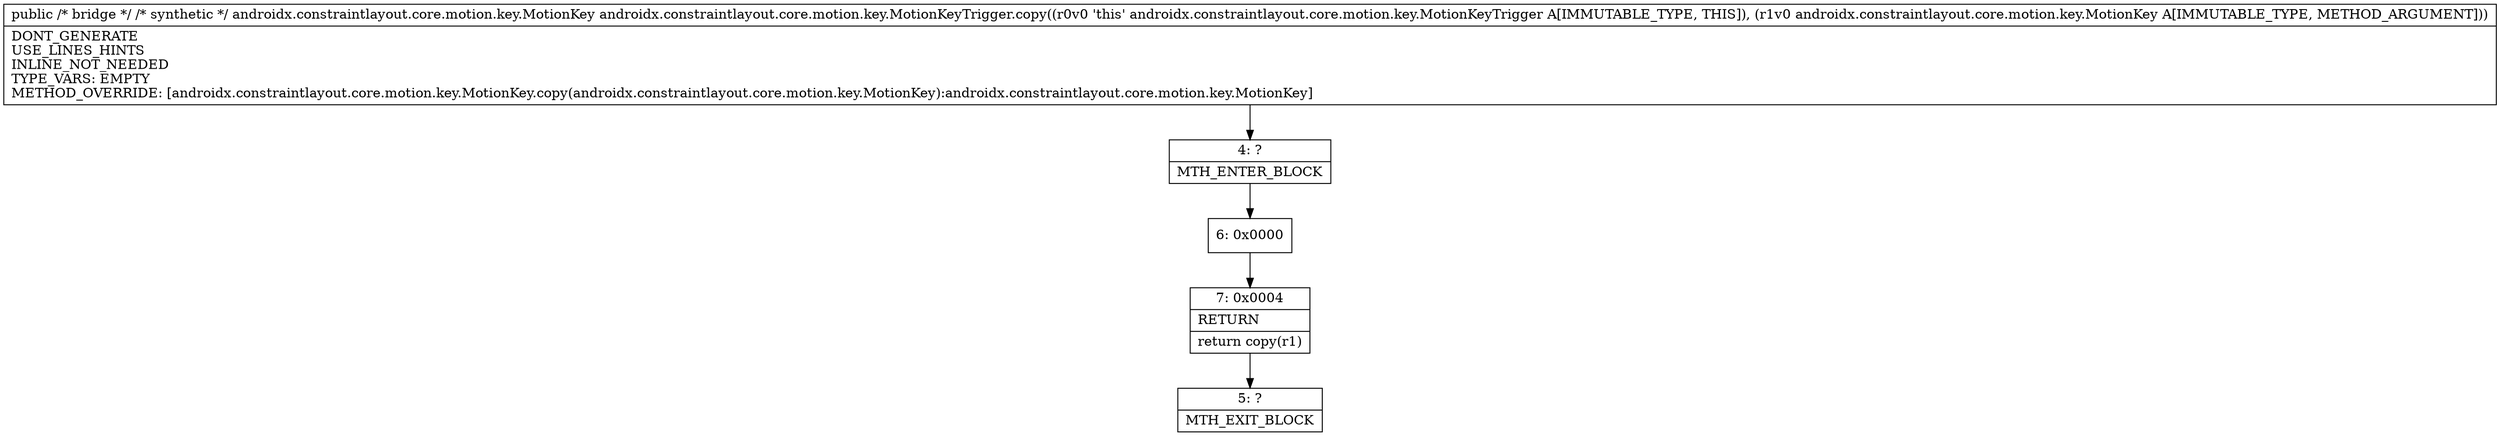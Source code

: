 digraph "CFG forandroidx.constraintlayout.core.motion.key.MotionKeyTrigger.copy(Landroidx\/constraintlayout\/core\/motion\/key\/MotionKey;)Landroidx\/constraintlayout\/core\/motion\/key\/MotionKey;" {
Node_4 [shape=record,label="{4\:\ ?|MTH_ENTER_BLOCK\l}"];
Node_6 [shape=record,label="{6\:\ 0x0000}"];
Node_7 [shape=record,label="{7\:\ 0x0004|RETURN\l|return copy(r1)\l}"];
Node_5 [shape=record,label="{5\:\ ?|MTH_EXIT_BLOCK\l}"];
MethodNode[shape=record,label="{public \/* bridge *\/ \/* synthetic *\/ androidx.constraintlayout.core.motion.key.MotionKey androidx.constraintlayout.core.motion.key.MotionKeyTrigger.copy((r0v0 'this' androidx.constraintlayout.core.motion.key.MotionKeyTrigger A[IMMUTABLE_TYPE, THIS]), (r1v0 androidx.constraintlayout.core.motion.key.MotionKey A[IMMUTABLE_TYPE, METHOD_ARGUMENT]))  | DONT_GENERATE\lUSE_LINES_HINTS\lINLINE_NOT_NEEDED\lTYPE_VARS: EMPTY\lMETHOD_OVERRIDE: [androidx.constraintlayout.core.motion.key.MotionKey.copy(androidx.constraintlayout.core.motion.key.MotionKey):androidx.constraintlayout.core.motion.key.MotionKey]\l}"];
MethodNode -> Node_4;Node_4 -> Node_6;
Node_6 -> Node_7;
Node_7 -> Node_5;
}

